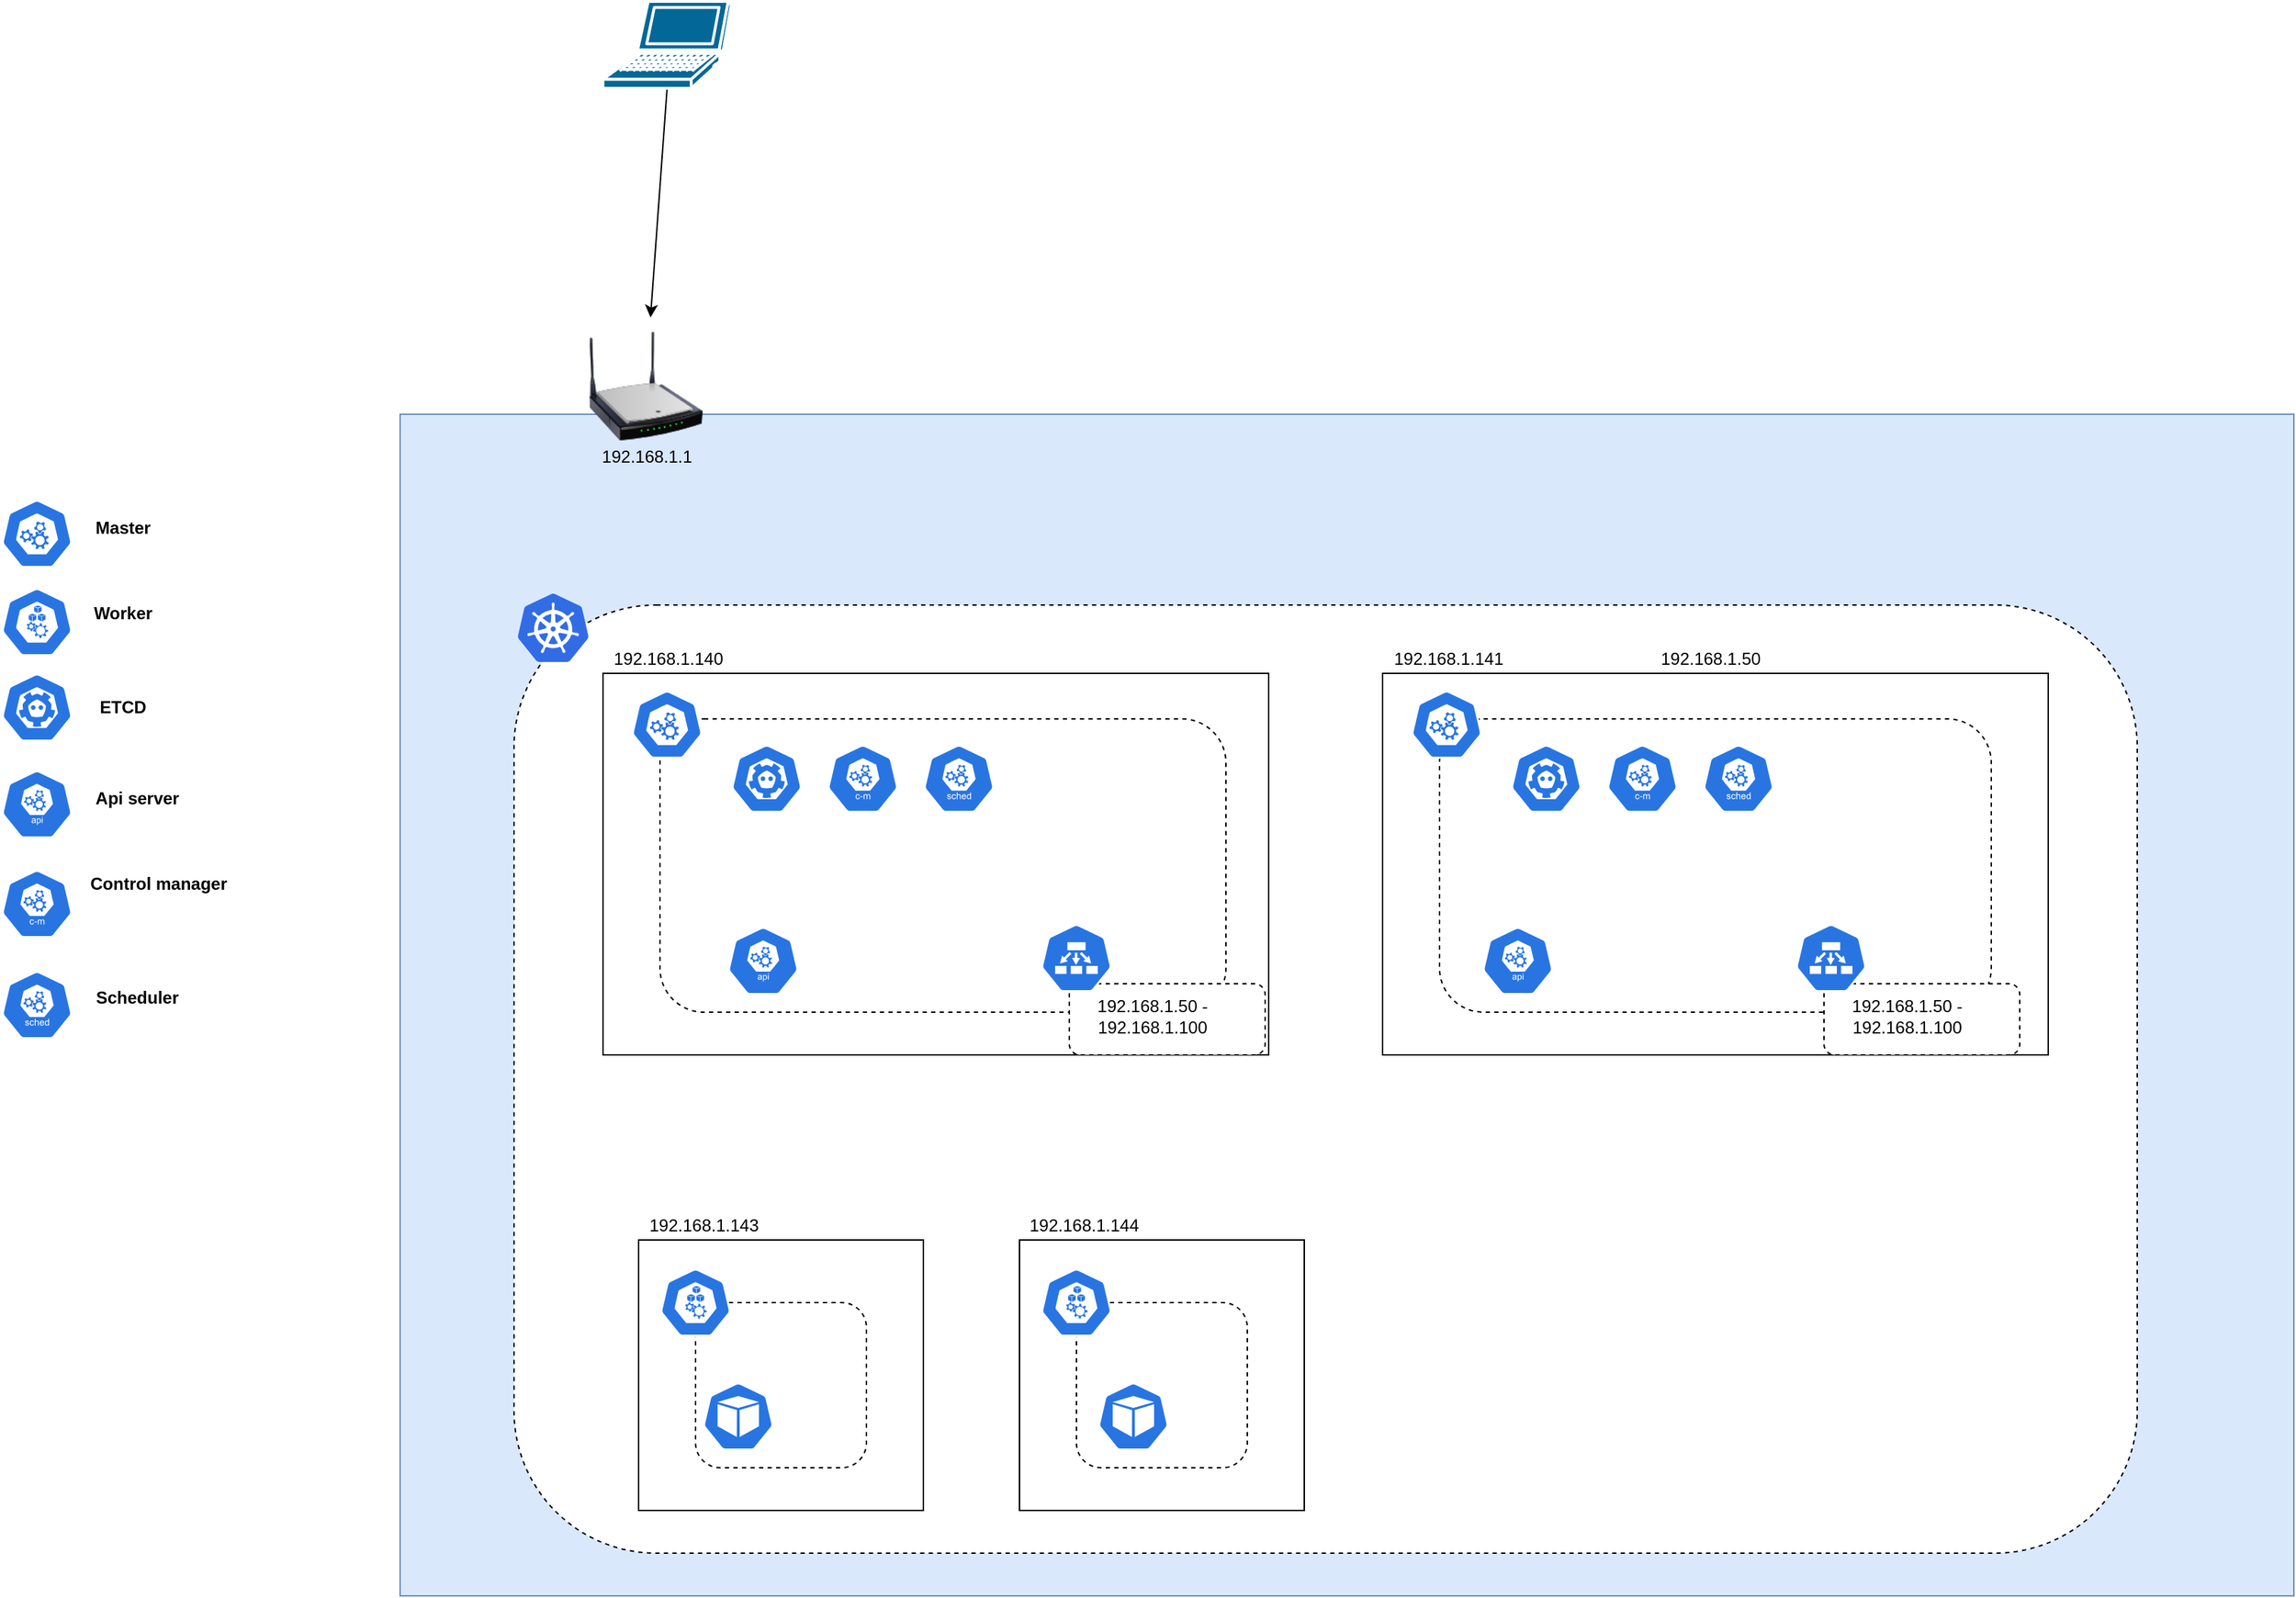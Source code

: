<mxfile version="14.2.9" type="github">
  <diagram id="evNHOV596JPsU1DrKi1z" name="Page-1">
    <mxGraphModel dx="1692" dy="2138" grid="1" gridSize="10" guides="1" tooltips="1" connect="1" arrows="1" fold="1" page="1" pageScale="1" pageWidth="850" pageHeight="1100" math="0" shadow="0">
      <root>
        <mxCell id="0" />
        <mxCell id="1" parent="0" />
        <mxCell id="Z9UOX2EVVN46OEijnorq-17" value="" style="rounded=0;whiteSpace=wrap;html=1;" vertex="1" parent="1">
          <mxGeometry x="432.5" y="148" width="250" height="186" as="geometry" />
        </mxCell>
        <mxCell id="Z9UOX2EVVN46OEijnorq-14" value="" style="rounded=0;whiteSpace=wrap;html=1;fillColor=#dae8fc;strokeColor=#6c8ebf;" vertex="1" parent="1">
          <mxGeometry x="290" y="-40" width="1330" height="830" as="geometry" />
        </mxCell>
        <mxCell id="3Oi419aznk6Emu1AyAiL-38" value="" style="rounded=1;whiteSpace=wrap;html=1;dashed=1;" parent="1" vertex="1">
          <mxGeometry x="370" y="94" width="1140" height="666" as="geometry" />
        </mxCell>
        <mxCell id="Z9UOX2EVVN46OEijnorq-2" value="" style="aspect=fixed;html=1;points=[];align=center;image;fontSize=12;image=img/lib/mscae/Kubernetes.svg;" vertex="1" parent="1">
          <mxGeometry x="372.5" y="86" width="50" height="48" as="geometry" />
        </mxCell>
        <mxCell id="Z9UOX2EVVN46OEijnorq-3" value="" style="html=1;dashed=0;whitespace=wrap;fillColor=#2875E2;strokeColor=#ffffff;points=[[0.005,0.63,0],[0.1,0.2,0],[0.9,0.2,0],[0.5,0,0],[0.995,0.63,0],[0.72,0.99,0],[0.5,1,0],[0.28,0.99,0]];shape=mxgraph.kubernetes.icon;prIcon=api" vertex="1" parent="1">
          <mxGeometry x="10" y="210" width="50" height="48" as="geometry" />
        </mxCell>
        <mxCell id="Z9UOX2EVVN46OEijnorq-5" value="Api server" style="text;html=1;align=center;verticalAlign=middle;resizable=0;points=[];autosize=1;fontStyle=1" vertex="1" parent="1">
          <mxGeometry x="70" y="220" width="70" height="20" as="geometry" />
        </mxCell>
        <mxCell id="Z9UOX2EVVN46OEijnorq-6" value="" style="html=1;dashed=0;whitespace=wrap;fillColor=#2875E2;strokeColor=#ffffff;points=[[0.005,0.63,0],[0.1,0.2,0],[0.9,0.2,0],[0.5,0,0],[0.995,0.63,0],[0.72,0.99,0],[0.5,1,0],[0.28,0.99,0]];shape=mxgraph.kubernetes.icon;prIcon=master" vertex="1" parent="1">
          <mxGeometry x="10" y="20" width="50" height="48" as="geometry" />
        </mxCell>
        <mxCell id="Z9UOX2EVVN46OEijnorq-7" value="" style="html=1;dashed=0;whitespace=wrap;fillColor=#2875E2;strokeColor=#ffffff;points=[[0.005,0.63,0],[0.1,0.2,0],[0.9,0.2,0],[0.5,0,0],[0.995,0.63,0],[0.72,0.99,0],[0.5,1,0],[0.28,0.99,0]];shape=mxgraph.kubernetes.icon;prIcon=node" vertex="1" parent="1">
          <mxGeometry x="10" y="82" width="50" height="48" as="geometry" />
        </mxCell>
        <mxCell id="Z9UOX2EVVN46OEijnorq-9" value="Master" style="text;html=1;align=center;verticalAlign=middle;resizable=0;points=[];autosize=1;fontStyle=1" vertex="1" parent="1">
          <mxGeometry x="70" y="30" width="50" height="20" as="geometry" />
        </mxCell>
        <mxCell id="Z9UOX2EVVN46OEijnorq-10" value="Worker" style="text;html=1;align=center;verticalAlign=middle;resizable=0;points=[];autosize=1;fontStyle=1" vertex="1" parent="1">
          <mxGeometry x="65" y="90" width="60" height="20" as="geometry" />
        </mxCell>
        <mxCell id="Z9UOX2EVVN46OEijnorq-11" value="" style="html=1;dashed=0;whitespace=wrap;fillColor=#2875E2;strokeColor=#ffffff;points=[[0.005,0.63,0],[0.1,0.2,0],[0.9,0.2,0],[0.5,0,0],[0.995,0.63,0],[0.72,0.99,0],[0.5,1,0],[0.28,0.99,0]];shape=mxgraph.kubernetes.icon;prIcon=etcd" vertex="1" parent="1">
          <mxGeometry x="10" y="142" width="50" height="48" as="geometry" />
        </mxCell>
        <mxCell id="Z9UOX2EVVN46OEijnorq-12" value="ETCD" style="text;html=1;align=center;verticalAlign=middle;resizable=0;points=[];autosize=1;fontStyle=1" vertex="1" parent="1">
          <mxGeometry x="70" y="156" width="50" height="20" as="geometry" />
        </mxCell>
        <mxCell id="Z9UOX2EVVN46OEijnorq-15" value="192.168.1.140" style="text;html=1;align=center;verticalAlign=middle;resizable=0;points=[];autosize=1;" vertex="1" parent="1">
          <mxGeometry x="432.5" y="122" width="90" height="20" as="geometry" />
        </mxCell>
        <mxCell id="Z9UOX2EVVN46OEijnorq-18" value="" style="rounded=0;whiteSpace=wrap;html=1;" vertex="1" parent="1">
          <mxGeometry x="432.5" y="142" width="467.5" height="268" as="geometry" />
        </mxCell>
        <mxCell id="3Oi419aznk6Emu1AyAiL-20" value="" style="rounded=1;whiteSpace=wrap;html=1;dashed=1;" parent="1" vertex="1">
          <mxGeometry x="472.5" y="174" width="397.5" height="206" as="geometry" />
        </mxCell>
        <mxCell id="3Oi419aznk6Emu1AyAiL-4" value="" style="html=1;dashed=0;whitespace=wrap;fillColor=#2875E2;strokeColor=#ffffff;points=[[0.005,0.63,0],[0.1,0.2,0],[0.9,0.2,0],[0.5,0,0],[0.995,0.63,0],[0.72,0.99,0],[0.5,1,0],[0.28,0.99,0]];shape=mxgraph.kubernetes.icon;prIcon=api" parent="1" vertex="1">
          <mxGeometry x="520" y="320" width="50" height="48" as="geometry" />
        </mxCell>
        <mxCell id="3Oi419aznk6Emu1AyAiL-6" value="" style="html=1;dashed=0;whitespace=wrap;fillColor=#2875E2;strokeColor=#ffffff;points=[[0.005,0.63,0],[0.1,0.2,0],[0.9,0.2,0],[0.5,0,0],[0.995,0.63,0],[0.72,0.99,0],[0.5,1,0],[0.28,0.99,0]];shape=mxgraph.kubernetes.icon;prIcon=etcd" parent="1" vertex="1">
          <mxGeometry x="522.5" y="192" width="50" height="48" as="geometry" />
        </mxCell>
        <mxCell id="3Oi419aznk6Emu1AyAiL-16" value="" style="html=1;dashed=0;whitespace=wrap;fillColor=#2875E2;strokeColor=#ffffff;points=[[0.005,0.63,0],[0.1,0.2,0],[0.9,0.2,0],[0.5,0,0],[0.995,0.63,0],[0.72,0.99,0],[0.5,1,0],[0.28,0.99,0]];shape=mxgraph.kubernetes.icon;prIcon=master" parent="1" vertex="1">
          <mxGeometry x="452.5" y="154" width="50" height="48" as="geometry" />
        </mxCell>
        <mxCell id="Z9UOX2EVVN46OEijnorq-35" value="" style="rounded=0;whiteSpace=wrap;html=1;" vertex="1" parent="1">
          <mxGeometry x="457.5" y="540" width="200" height="190" as="geometry" />
        </mxCell>
        <mxCell id="3Oi419aznk6Emu1AyAiL-44" value="" style="rounded=1;whiteSpace=wrap;html=1;dashed=1;" parent="1" vertex="1">
          <mxGeometry x="497.5" y="584" width="120" height="116" as="geometry" />
        </mxCell>
        <mxCell id="3Oi419aznk6Emu1AyAiL-45" value="" style="html=1;dashed=0;whitespace=wrap;fillColor=#2875E2;strokeColor=#ffffff;points=[[0.005,0.63,0],[0.1,0.2,0],[0.9,0.2,0],[0.5,0,0],[0.995,0.63,0],[0.72,0.99,0],[0.5,1,0],[0.28,0.99,0]];shape=mxgraph.kubernetes.icon;prIcon=node" parent="1" vertex="1">
          <mxGeometry x="472.5" y="560" width="50" height="48" as="geometry" />
        </mxCell>
        <mxCell id="3Oi419aznk6Emu1AyAiL-46" value="" style="html=1;dashed=0;whitespace=wrap;fillColor=#2875E2;strokeColor=#ffffff;points=[[0.005,0.63,0],[0.1,0.2,0],[0.9,0.2,0],[0.5,0,0],[0.995,0.63,0],[0.72,0.99,0],[0.5,1,0],[0.28,0.99,0]];shape=mxgraph.kubernetes.icon;prIcon=pod" parent="1" vertex="1">
          <mxGeometry x="780" y="640" width="50" height="48" as="geometry" />
        </mxCell>
        <mxCell id="Z9UOX2EVVN46OEijnorq-36" value="" style="rounded=0;whiteSpace=wrap;html=1;" vertex="1" parent="1">
          <mxGeometry x="725" y="540" width="200" height="190" as="geometry" />
        </mxCell>
        <mxCell id="Z9UOX2EVVN46OEijnorq-37" value="" style="rounded=1;whiteSpace=wrap;html=1;dashed=1;" vertex="1" parent="1">
          <mxGeometry x="765" y="584" width="120" height="116" as="geometry" />
        </mxCell>
        <mxCell id="Z9UOX2EVVN46OEijnorq-38" value="" style="html=1;dashed=0;whitespace=wrap;fillColor=#2875E2;strokeColor=#ffffff;points=[[0.005,0.63,0],[0.1,0.2,0],[0.9,0.2,0],[0.5,0,0],[0.995,0.63,0],[0.72,0.99,0],[0.5,1,0],[0.28,0.99,0]];shape=mxgraph.kubernetes.icon;prIcon=node" vertex="1" parent="1">
          <mxGeometry x="740" y="560" width="50" height="48" as="geometry" />
        </mxCell>
        <mxCell id="Z9UOX2EVVN46OEijnorq-44" value="192.168.1.143" style="text;html=1;align=center;verticalAlign=middle;resizable=0;points=[];autosize=1;" vertex="1" parent="1">
          <mxGeometry x="457.5" y="520" width="90" height="20" as="geometry" />
        </mxCell>
        <mxCell id="Z9UOX2EVVN46OEijnorq-45" value="192.168.1.144" style="text;html=1;align=center;verticalAlign=middle;resizable=0;points=[];autosize=1;" vertex="1" parent="1">
          <mxGeometry x="725" y="520" width="90" height="20" as="geometry" />
        </mxCell>
        <mxCell id="Z9UOX2EVVN46OEijnorq-47" value="" style="endArrow=classic;html=1;exitX=0.5;exitY=1;exitDx=0;exitDy=0;exitPerimeter=0;entryX=0.542;entryY=-0.1;entryDx=0;entryDy=0;entryPerimeter=0;" edge="1" parent="1" source="Z9UOX2EVVN46OEijnorq-49" target="Z9UOX2EVVN46OEijnorq-50">
          <mxGeometry width="50" height="50" relative="1" as="geometry">
            <mxPoint x="447.5" y="-199" as="sourcePoint" />
            <mxPoint x="560" y="-280" as="targetPoint" />
          </mxGeometry>
        </mxCell>
        <mxCell id="Z9UOX2EVVN46OEijnorq-49" value="" style="shape=mxgraph.cisco.computers_and_peripherals.laptop;html=1;pointerEvents=1;dashed=0;fillColor=#036897;strokeColor=#ffffff;strokeWidth=2;verticalLabelPosition=bottom;verticalAlign=top;align=center;outlineConnect=0;" vertex="1" parent="1">
          <mxGeometry x="432.5" y="-330" width="90" height="61" as="geometry" />
        </mxCell>
        <mxCell id="Z9UOX2EVVN46OEijnorq-50" value="" style="image;html=1;image=img/lib/clip_art/networking/Wireless_Router_N_128x128.png" vertex="1" parent="1">
          <mxGeometry x="422.5" y="-100" width="80" height="80" as="geometry" />
        </mxCell>
        <mxCell id="Z9UOX2EVVN46OEijnorq-51" value="192.168.1.1" style="text;html=1;align=center;verticalAlign=middle;resizable=0;points=[];autosize=1;" vertex="1" parent="1">
          <mxGeometry x="422.5" y="-20" width="80" height="20" as="geometry" />
        </mxCell>
        <mxCell id="Z9UOX2EVVN46OEijnorq-52" value="" style="rounded=1;whiteSpace=wrap;html=1;dashed=1;" vertex="1" parent="1">
          <mxGeometry x="760" y="360" width="137.5" height="50" as="geometry" />
        </mxCell>
        <mxCell id="3Oi419aznk6Emu1AyAiL-19" value="" style="html=1;dashed=0;whitespace=wrap;fillColor=#2875E2;strokeColor=#ffffff;points=[[0.005,0.63,0],[0.1,0.2,0],[0.9,0.2,0],[0.5,0,0],[0.995,0.63,0],[0.72,0.99,0],[0.5,1,0],[0.28,0.99,0]];shape=mxgraph.kubernetes.icon;prIcon=ep" parent="1" vertex="1">
          <mxGeometry x="740" y="318" width="50" height="48" as="geometry" />
        </mxCell>
        <mxCell id="Z9UOX2EVVN46OEijnorq-53" value="192.168.1.50 - &lt;br&gt;192.168.1.100" style="text;html=1;align=center;verticalAlign=middle;resizable=0;points=[];autosize=1;" vertex="1" parent="1">
          <mxGeometry x="772.5" y="368" width="90" height="30" as="geometry" />
        </mxCell>
        <mxCell id="Z9UOX2EVVN46OEijnorq-57" value="" style="html=1;dashed=0;whitespace=wrap;fillColor=#2875E2;strokeColor=#ffffff;points=[[0.005,0.63,0],[0.1,0.2,0],[0.9,0.2,0],[0.5,0,0],[0.995,0.63,0],[0.72,0.99,0],[0.5,1,0],[0.28,0.99,0]];shape=mxgraph.kubernetes.icon;prIcon=c_m" vertex="1" parent="1">
          <mxGeometry x="590" y="192" width="50" height="48" as="geometry" />
        </mxCell>
        <mxCell id="Z9UOX2EVVN46OEijnorq-58" value="Control manager" style="text;html=1;align=center;verticalAlign=middle;resizable=0;points=[];autosize=1;fontStyle=1" vertex="1" parent="1">
          <mxGeometry x="65" y="280" width="110" height="20" as="geometry" />
        </mxCell>
        <mxCell id="Z9UOX2EVVN46OEijnorq-59" value="" style="html=1;dashed=0;whitespace=wrap;fillColor=#2875E2;strokeColor=#ffffff;points=[[0.005,0.63,0],[0.1,0.2,0],[0.9,0.2,0],[0.5,0,0],[0.995,0.63,0],[0.72,0.99,0],[0.5,1,0],[0.28,0.99,0]];shape=mxgraph.kubernetes.icon;prIcon=c_m" vertex="1" parent="1">
          <mxGeometry x="10" y="280" width="50" height="48" as="geometry" />
        </mxCell>
        <mxCell id="Z9UOX2EVVN46OEijnorq-61" value="" style="html=1;dashed=0;whitespace=wrap;fillColor=#2875E2;strokeColor=#ffffff;points=[[0.005,0.63,0],[0.1,0.2,0],[0.9,0.2,0],[0.5,0,0],[0.995,0.63,0],[0.72,0.99,0],[0.5,1,0],[0.28,0.99,0]];shape=mxgraph.kubernetes.icon;prIcon=sched" vertex="1" parent="1">
          <mxGeometry x="10" y="351" width="50" height="48" as="geometry" />
        </mxCell>
        <mxCell id="Z9UOX2EVVN46OEijnorq-62" value="Scheduler" style="text;html=1;align=center;verticalAlign=middle;resizable=0;points=[];autosize=1;fontStyle=1" vertex="1" parent="1">
          <mxGeometry x="70" y="360" width="70" height="20" as="geometry" />
        </mxCell>
        <mxCell id="Z9UOX2EVVN46OEijnorq-64" value="" style="html=1;dashed=0;whitespace=wrap;fillColor=#2875E2;strokeColor=#ffffff;points=[[0.005,0.63,0],[0.1,0.2,0],[0.9,0.2,0],[0.5,0,0],[0.995,0.63,0],[0.72,0.99,0],[0.5,1,0],[0.28,0.99,0]];shape=mxgraph.kubernetes.icon;prIcon=sched" vertex="1" parent="1">
          <mxGeometry x="657.5" y="192" width="50" height="48" as="geometry" />
        </mxCell>
        <mxCell id="Z9UOX2EVVN46OEijnorq-66" value="" style="html=1;dashed=0;whitespace=wrap;fillColor=#2875E2;strokeColor=#ffffff;points=[[0.005,0.63,0],[0.1,0.2,0],[0.9,0.2,0],[0.5,0,0],[0.995,0.63,0],[0.72,0.99,0],[0.5,1,0],[0.28,0.99,0]];shape=mxgraph.kubernetes.icon;prIcon=pod" vertex="1" parent="1">
          <mxGeometry x="502.5" y="640" width="50" height="48" as="geometry" />
        </mxCell>
        <mxCell id="Z9UOX2EVVN46OEijnorq-68" value="" style="rounded=0;whiteSpace=wrap;html=1;" vertex="1" parent="1">
          <mxGeometry x="980" y="148" width="250" height="186" as="geometry" />
        </mxCell>
        <mxCell id="Z9UOX2EVVN46OEijnorq-69" value="" style="rounded=0;whiteSpace=wrap;html=1;" vertex="1" parent="1">
          <mxGeometry x="980" y="142" width="467.5" height="268" as="geometry" />
        </mxCell>
        <mxCell id="Z9UOX2EVVN46OEijnorq-70" value="" style="rounded=1;whiteSpace=wrap;html=1;dashed=1;" vertex="1" parent="1">
          <mxGeometry x="1020" y="174" width="387.5" height="206" as="geometry" />
        </mxCell>
        <mxCell id="Z9UOX2EVVN46OEijnorq-72" value="" style="html=1;dashed=0;whitespace=wrap;fillColor=#2875E2;strokeColor=#ffffff;points=[[0.005,0.63,0],[0.1,0.2,0],[0.9,0.2,0],[0.5,0,0],[0.995,0.63,0],[0.72,0.99,0],[0.5,1,0],[0.28,0.99,0]];shape=mxgraph.kubernetes.icon;prIcon=etcd" vertex="1" parent="1">
          <mxGeometry x="1070" y="192" width="50" height="48" as="geometry" />
        </mxCell>
        <mxCell id="Z9UOX2EVVN46OEijnorq-73" value="" style="html=1;dashed=0;whitespace=wrap;fillColor=#2875E2;strokeColor=#ffffff;points=[[0.005,0.63,0],[0.1,0.2,0],[0.9,0.2,0],[0.5,0,0],[0.995,0.63,0],[0.72,0.99,0],[0.5,1,0],[0.28,0.99,0]];shape=mxgraph.kubernetes.icon;prIcon=master" vertex="1" parent="1">
          <mxGeometry x="1000" y="154" width="50" height="48" as="geometry" />
        </mxCell>
        <mxCell id="Z9UOX2EVVN46OEijnorq-74" value="" style="html=1;dashed=0;whitespace=wrap;fillColor=#2875E2;strokeColor=#ffffff;points=[[0.005,0.63,0],[0.1,0.2,0],[0.9,0.2,0],[0.5,0,0],[0.995,0.63,0],[0.72,0.99,0],[0.5,1,0],[0.28,0.99,0]];shape=mxgraph.kubernetes.icon;prIcon=c_m" vertex="1" parent="1">
          <mxGeometry x="1137.5" y="192" width="50" height="48" as="geometry" />
        </mxCell>
        <mxCell id="Z9UOX2EVVN46OEijnorq-75" value="" style="html=1;dashed=0;whitespace=wrap;fillColor=#2875E2;strokeColor=#ffffff;points=[[0.005,0.63,0],[0.1,0.2,0],[0.9,0.2,0],[0.5,0,0],[0.995,0.63,0],[0.72,0.99,0],[0.5,1,0],[0.28,0.99,0]];shape=mxgraph.kubernetes.icon;prIcon=sched" vertex="1" parent="1">
          <mxGeometry x="1205" y="192" width="50" height="48" as="geometry" />
        </mxCell>
        <mxCell id="Z9UOX2EVVN46OEijnorq-76" value="192.168.1.141" style="text;html=1;align=center;verticalAlign=middle;resizable=0;points=[];autosize=1;" vertex="1" parent="1">
          <mxGeometry x="981.25" y="122" width="90" height="20" as="geometry" />
        </mxCell>
        <mxCell id="Z9UOX2EVVN46OEijnorq-77" value="192.168.1.50" style="text;html=1;align=center;verticalAlign=middle;resizable=0;points=[];autosize=1;" vertex="1" parent="1">
          <mxGeometry x="1165" y="122" width="90" height="20" as="geometry" />
        </mxCell>
        <mxCell id="Z9UOX2EVVN46OEijnorq-86" value="" style="html=1;dashed=0;whitespace=wrap;fillColor=#2875E2;strokeColor=#ffffff;points=[[0.005,0.63,0],[0.1,0.2,0],[0.9,0.2,0],[0.5,0,0],[0.995,0.63,0],[0.72,0.99,0],[0.5,1,0],[0.28,0.99,0]];shape=mxgraph.kubernetes.icon;prIcon=api" vertex="1" parent="1">
          <mxGeometry x="1050" y="320" width="50" height="48" as="geometry" />
        </mxCell>
        <mxCell id="Z9UOX2EVVN46OEijnorq-87" value="" style="rounded=1;whiteSpace=wrap;html=1;dashed=1;" vertex="1" parent="1">
          <mxGeometry x="1290" y="360" width="137.5" height="50" as="geometry" />
        </mxCell>
        <mxCell id="Z9UOX2EVVN46OEijnorq-88" value="" style="html=1;dashed=0;whitespace=wrap;fillColor=#2875E2;strokeColor=#ffffff;points=[[0.005,0.63,0],[0.1,0.2,0],[0.9,0.2,0],[0.5,0,0],[0.995,0.63,0],[0.72,0.99,0],[0.5,1,0],[0.28,0.99,0]];shape=mxgraph.kubernetes.icon;prIcon=ep" vertex="1" parent="1">
          <mxGeometry x="1270" y="318" width="50" height="48" as="geometry" />
        </mxCell>
        <mxCell id="Z9UOX2EVVN46OEijnorq-89" value="192.168.1.50 - &lt;br&gt;192.168.1.100" style="text;html=1;align=center;verticalAlign=middle;resizable=0;points=[];autosize=1;" vertex="1" parent="1">
          <mxGeometry x="1302.5" y="368" width="90" height="30" as="geometry" />
        </mxCell>
        <mxCell id="Z9UOX2EVVN46OEijnorq-90" value="" style="html=1;dashed=0;whitespace=wrap;fillColor=#2875E2;strokeColor=#ffffff;points=[[0.005,0.63,0],[0.1,0.2,0],[0.9,0.2,0],[0.5,0,0],[0.995,0.63,0],[0.72,0.99,0],[0.5,1,0],[0.28,0.99,0]];shape=mxgraph.kubernetes.icon;prIcon=pod" vertex="1" parent="1">
          <mxGeometry x="780" y="640" width="50" height="48" as="geometry" />
        </mxCell>
      </root>
    </mxGraphModel>
  </diagram>
</mxfile>
